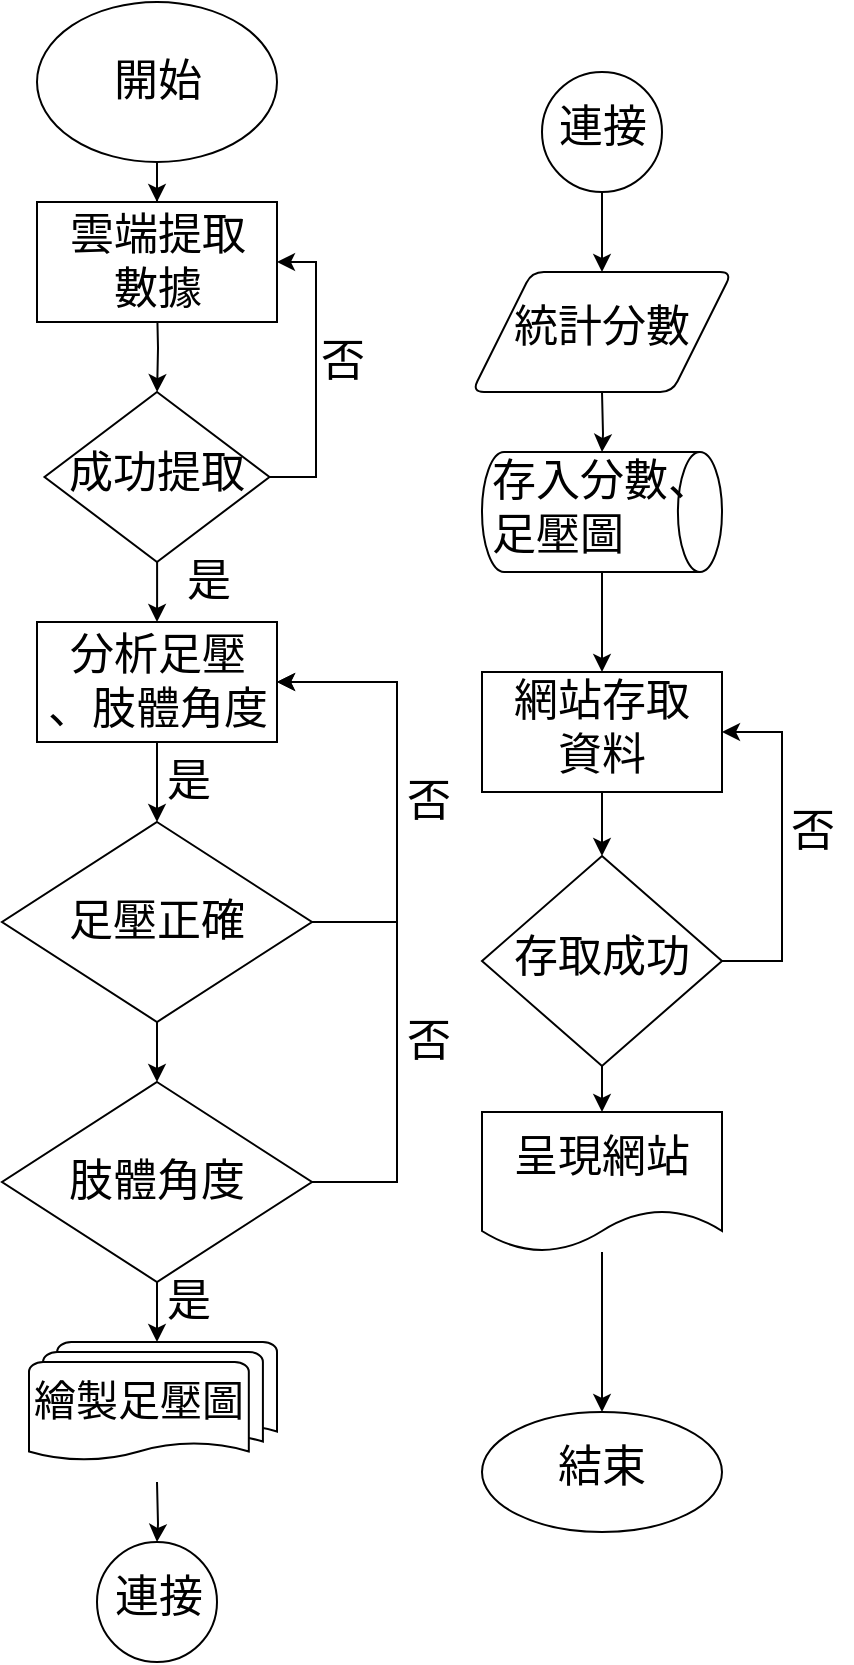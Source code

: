 <mxfile version="18.1.2" type="github">
  <diagram id="C5RBs43oDa-KdzZeNtuy" name="Page-1">
    <mxGraphModel dx="2031" dy="1089" grid="1" gridSize="10" guides="1" tooltips="1" connect="1" arrows="1" fold="1" page="1" pageScale="1" pageWidth="827" pageHeight="1169" math="0" shadow="0">
      <root>
        <mxCell id="WIyWlLk6GJQsqaUBKTNV-0" />
        <mxCell id="WIyWlLk6GJQsqaUBKTNV-1" parent="WIyWlLk6GJQsqaUBKTNV-0" />
        <mxCell id="DzdL4CI5yvtqsGjWjAdh-9" value="" style="edgeStyle=orthogonalEdgeStyle;rounded=0;orthogonalLoop=1;jettySize=auto;html=1;fontSize=22;" parent="WIyWlLk6GJQsqaUBKTNV-1" target="WIyWlLk6GJQsqaUBKTNV-6" edge="1">
          <mxGeometry relative="1" as="geometry">
            <mxPoint x="257.5" y="255" as="sourcePoint" />
          </mxGeometry>
        </mxCell>
        <mxCell id="DzdL4CI5yvtqsGjWjAdh-8" value="" style="edgeStyle=orthogonalEdgeStyle;rounded=0;orthogonalLoop=1;jettySize=auto;html=1;fontSize=22;" parent="WIyWlLk6GJQsqaUBKTNV-1" source="WIyWlLk6GJQsqaUBKTNV-6" target="DzdL4CI5yvtqsGjWjAdh-6" edge="1">
          <mxGeometry relative="1" as="geometry" />
        </mxCell>
        <mxCell id="DzdL4CI5yvtqsGjWjAdh-15" style="edgeStyle=orthogonalEdgeStyle;rounded=0;orthogonalLoop=1;jettySize=auto;html=1;entryX=1;entryY=0.5;entryDx=0;entryDy=0;fontSize=22;" parent="WIyWlLk6GJQsqaUBKTNV-1" source="WIyWlLk6GJQsqaUBKTNV-6" edge="1">
          <mxGeometry relative="1" as="geometry">
            <mxPoint x="317.5" y="235" as="targetPoint" />
            <Array as="points">
              <mxPoint x="337" y="343" />
              <mxPoint x="337" y="235" />
            </Array>
          </mxGeometry>
        </mxCell>
        <mxCell id="WIyWlLk6GJQsqaUBKTNV-6" value="成功提取" style="rhombus;whiteSpace=wrap;html=1;shadow=0;fontFamily=Helvetica;fontSize=22;align=center;strokeWidth=1;spacing=6;spacingTop=-4;" parent="WIyWlLk6GJQsqaUBKTNV-1" vertex="1">
          <mxGeometry x="201.25" y="300" width="112.5" height="85" as="geometry" />
        </mxCell>
        <mxCell id="DzdL4CI5yvtqsGjWjAdh-40" value="" style="edgeStyle=orthogonalEdgeStyle;rounded=0;orthogonalLoop=1;jettySize=auto;html=1;fontFamily=Courier New;fontSize=22;" parent="WIyWlLk6GJQsqaUBKTNV-1" source="DzdL4CI5yvtqsGjWjAdh-2" target="DzdL4CI5yvtqsGjWjAdh-39" edge="1">
          <mxGeometry relative="1" as="geometry" />
        </mxCell>
        <mxCell id="DzdL4CI5yvtqsGjWjAdh-2" value="&lt;span style=&quot;font-size: 22px;&quot;&gt;開始&lt;/span&gt;" style="ellipse;whiteSpace=wrap;html=1;shadow=0;fontSize=22;" parent="WIyWlLk6GJQsqaUBKTNV-1" vertex="1">
          <mxGeometry x="197.5" y="105" width="120" height="80" as="geometry" />
        </mxCell>
        <mxCell id="DzdL4CI5yvtqsGjWjAdh-11" value="" style="edgeStyle=orthogonalEdgeStyle;rounded=0;orthogonalLoop=1;jettySize=auto;html=1;fontSize=22;" parent="WIyWlLk6GJQsqaUBKTNV-1" source="DzdL4CI5yvtqsGjWjAdh-6" target="DzdL4CI5yvtqsGjWjAdh-10" edge="1">
          <mxGeometry relative="1" as="geometry" />
        </mxCell>
        <mxCell id="DzdL4CI5yvtqsGjWjAdh-6" value="分析足壓&lt;br style=&quot;font-size: 22px;&quot;&gt;&lt;span style=&quot;font-size: 22px;&quot;&gt;、肢體角度&lt;/span&gt;" style="rounded=0;whiteSpace=wrap;html=1;shadow=0;fontSize=22;align=center;" parent="WIyWlLk6GJQsqaUBKTNV-1" vertex="1">
          <mxGeometry x="197.5" y="415" width="120" height="60" as="geometry" />
        </mxCell>
        <mxCell id="DzdL4CI5yvtqsGjWjAdh-13" style="edgeStyle=orthogonalEdgeStyle;rounded=0;orthogonalLoop=1;jettySize=auto;html=1;entryX=1;entryY=0.5;entryDx=0;entryDy=0;fontSize=22;" parent="WIyWlLk6GJQsqaUBKTNV-1" source="DzdL4CI5yvtqsGjWjAdh-10" target="DzdL4CI5yvtqsGjWjAdh-6" edge="1">
          <mxGeometry relative="1" as="geometry">
            <Array as="points">
              <mxPoint x="377.5" y="565" />
              <mxPoint x="377.5" y="445" />
            </Array>
          </mxGeometry>
        </mxCell>
        <mxCell id="DzdL4CI5yvtqsGjWjAdh-23" value="" style="edgeStyle=orthogonalEdgeStyle;rounded=0;orthogonalLoop=1;jettySize=auto;html=1;fontSize=22;" parent="WIyWlLk6GJQsqaUBKTNV-1" source="DzdL4CI5yvtqsGjWjAdh-10" target="DzdL4CI5yvtqsGjWjAdh-22" edge="1">
          <mxGeometry relative="1" as="geometry" />
        </mxCell>
        <mxCell id="DzdL4CI5yvtqsGjWjAdh-10" value="足壓正確" style="rhombus;whiteSpace=wrap;html=1;rounded=0;shadow=0;fontSize=22;" parent="WIyWlLk6GJQsqaUBKTNV-1" vertex="1">
          <mxGeometry x="180" y="515" width="155" height="100" as="geometry" />
        </mxCell>
        <mxCell id="DzdL4CI5yvtqsGjWjAdh-16" value="否" style="text;html=1;align=center;verticalAlign=middle;resizable=0;points=[];autosize=1;strokeColor=none;fillColor=none;fontSize=22;" parent="WIyWlLk6GJQsqaUBKTNV-1" vertex="1">
          <mxGeometry x="330" y="270" width="40" height="30" as="geometry" />
        </mxCell>
        <mxCell id="DzdL4CI5yvtqsGjWjAdh-18" value="是" style="text;html=1;align=center;verticalAlign=middle;resizable=0;points=[];autosize=1;strokeColor=none;fillColor=none;fontSize=22;" parent="WIyWlLk6GJQsqaUBKTNV-1" vertex="1">
          <mxGeometry x="262.5" y="380" width="40" height="30" as="geometry" />
        </mxCell>
        <mxCell id="DzdL4CI5yvtqsGjWjAdh-19" value="否" style="text;html=1;align=center;verticalAlign=middle;resizable=0;points=[];autosize=1;strokeColor=none;fillColor=none;fontSize=22;" parent="WIyWlLk6GJQsqaUBKTNV-1" vertex="1">
          <mxGeometry x="372.5" y="490" width="40" height="30" as="geometry" />
        </mxCell>
        <mxCell id="DzdL4CI5yvtqsGjWjAdh-21" value="是" style="text;html=1;align=center;verticalAlign=middle;resizable=0;points=[];autosize=1;strokeColor=none;fillColor=none;fontSize=22;" parent="WIyWlLk6GJQsqaUBKTNV-1" vertex="1">
          <mxGeometry x="252.5" y="480" width="40" height="30" as="geometry" />
        </mxCell>
        <mxCell id="DzdL4CI5yvtqsGjWjAdh-24" style="edgeStyle=orthogonalEdgeStyle;rounded=0;orthogonalLoop=1;jettySize=auto;html=1;fontSize=22;" parent="WIyWlLk6GJQsqaUBKTNV-1" source="DzdL4CI5yvtqsGjWjAdh-22" edge="1">
          <mxGeometry relative="1" as="geometry">
            <mxPoint x="317.5" y="445" as="targetPoint" />
            <Array as="points">
              <mxPoint x="377.5" y="695" />
              <mxPoint x="377.5" y="445" />
            </Array>
          </mxGeometry>
        </mxCell>
        <mxCell id="DzdL4CI5yvtqsGjWjAdh-29" value="" style="edgeStyle=orthogonalEdgeStyle;rounded=0;orthogonalLoop=1;jettySize=auto;html=1;entryX=0.5;entryY=0;entryDx=0;entryDy=0;entryPerimeter=0;fontSize=22;" parent="WIyWlLk6GJQsqaUBKTNV-1" source="DzdL4CI5yvtqsGjWjAdh-22" edge="1">
          <mxGeometry relative="1" as="geometry">
            <mxPoint x="257.5" y="775" as="targetPoint" />
          </mxGeometry>
        </mxCell>
        <mxCell id="DzdL4CI5yvtqsGjWjAdh-22" value="肢體角度" style="rhombus;whiteSpace=wrap;html=1;rounded=0;shadow=0;fontSize=22;" parent="WIyWlLk6GJQsqaUBKTNV-1" vertex="1">
          <mxGeometry x="180" y="645" width="155" height="100" as="geometry" />
        </mxCell>
        <mxCell id="DzdL4CI5yvtqsGjWjAdh-33" value="" style="edgeStyle=orthogonalEdgeStyle;rounded=0;orthogonalLoop=1;jettySize=auto;html=1;fontFamily=Courier New;fontSize=22;" parent="WIyWlLk6GJQsqaUBKTNV-1" target="DzdL4CI5yvtqsGjWjAdh-32" edge="1">
          <mxGeometry relative="1" as="geometry">
            <mxPoint x="257.5" y="845" as="sourcePoint" />
          </mxGeometry>
        </mxCell>
        <mxCell id="DzdL4CI5yvtqsGjWjAdh-32" value="" style="verticalLabelPosition=bottom;verticalAlign=top;html=1;shape=mxgraph.flowchart.on-page_reference;shadow=0;fontFamily=Courier New;fontSize=22;strokeWidth=1;" parent="WIyWlLk6GJQsqaUBKTNV-1" vertex="1">
          <mxGeometry x="227.5" y="875" width="60" height="60" as="geometry" />
        </mxCell>
        <mxCell id="DzdL4CI5yvtqsGjWjAdh-34" value="連接" style="text;html=1;align=center;verticalAlign=middle;resizable=0;points=[];autosize=1;strokeColor=none;fillColor=none;fontSize=22;fontFamily=Courier New;" parent="WIyWlLk6GJQsqaUBKTNV-1" vertex="1">
          <mxGeometry x="227.5" y="890" width="60" height="30" as="geometry" />
        </mxCell>
        <mxCell id="DzdL4CI5yvtqsGjWjAdh-38" value="" style="edgeStyle=orthogonalEdgeStyle;rounded=0;orthogonalLoop=1;jettySize=auto;html=1;fontFamily=Courier New;fontSize=22;" parent="WIyWlLk6GJQsqaUBKTNV-1" source="DzdL4CI5yvtqsGjWjAdh-35" edge="1">
          <mxGeometry relative="1" as="geometry">
            <mxPoint x="480.0" y="240" as="targetPoint" />
          </mxGeometry>
        </mxCell>
        <mxCell id="DzdL4CI5yvtqsGjWjAdh-35" value="" style="verticalLabelPosition=bottom;verticalAlign=top;html=1;shape=mxgraph.flowchart.on-page_reference;shadow=0;fontFamily=Courier New;fontSize=22;strokeWidth=1;" parent="WIyWlLk6GJQsqaUBKTNV-1" vertex="1">
          <mxGeometry x="450" y="140" width="60" height="60" as="geometry" />
        </mxCell>
        <mxCell id="DzdL4CI5yvtqsGjWjAdh-36" value="連接" style="text;html=1;align=center;verticalAlign=middle;resizable=0;points=[];autosize=1;strokeColor=none;fillColor=none;fontSize=22;fontFamily=Courier New;" parent="WIyWlLk6GJQsqaUBKTNV-1" vertex="1">
          <mxGeometry x="450" y="155" width="60" height="30" as="geometry" />
        </mxCell>
        <mxCell id="DzdL4CI5yvtqsGjWjAdh-43" value="" style="edgeStyle=orthogonalEdgeStyle;rounded=0;orthogonalLoop=1;jettySize=auto;html=1;fontFamily=Courier New;fontSize=22;" parent="WIyWlLk6GJQsqaUBKTNV-1" target="DzdL4CI5yvtqsGjWjAdh-42" edge="1">
          <mxGeometry relative="1" as="geometry">
            <mxPoint x="480.0" y="300" as="sourcePoint" />
          </mxGeometry>
        </mxCell>
        <mxCell id="DzdL4CI5yvtqsGjWjAdh-39" value="&lt;span style=&quot;font-size: 22px;&quot;&gt;雲端提取&lt;br style=&quot;font-size: 22px;&quot;&gt;數據&lt;/span&gt;" style="whiteSpace=wrap;html=1;shadow=0;fontSize=22;" parent="WIyWlLk6GJQsqaUBKTNV-1" vertex="1">
          <mxGeometry x="197.5" y="205" width="120" height="60" as="geometry" />
        </mxCell>
        <mxCell id="DzdL4CI5yvtqsGjWjAdh-41" value="&lt;span style=&quot;font-family: helvetica; font-size: 21px;&quot;&gt;繪製足壓圖&lt;/span&gt;" style="strokeWidth=1;html=1;shape=mxgraph.flowchart.multi-document;whiteSpace=wrap;shadow=0;fontFamily=Courier New;fontSize=21;align=left;labelPosition=center;verticalLabelPosition=middle;verticalAlign=middle;" parent="WIyWlLk6GJQsqaUBKTNV-1" vertex="1">
          <mxGeometry x="193.5" y="775" width="124" height="60" as="geometry" />
        </mxCell>
        <mxCell id="DzdL4CI5yvtqsGjWjAdh-46" value="" style="edgeStyle=orthogonalEdgeStyle;rounded=0;orthogonalLoop=1;jettySize=auto;html=1;fontFamily=Courier New;fontSize=22;" parent="WIyWlLk6GJQsqaUBKTNV-1" source="DzdL4CI5yvtqsGjWjAdh-42" target="DzdL4CI5yvtqsGjWjAdh-45" edge="1">
          <mxGeometry relative="1" as="geometry" />
        </mxCell>
        <mxCell id="DzdL4CI5yvtqsGjWjAdh-42" value="存入分數、&lt;br style=&quot;font-size: 22px;&quot;&gt;&lt;div style=&quot;text-align: left; font-size: 22px;&quot;&gt;&lt;span style=&quot;font-size: 22px;&quot;&gt;足壓圖&lt;/span&gt;&lt;/div&gt;" style="strokeWidth=1;html=1;shape=mxgraph.flowchart.direct_data;whiteSpace=wrap;shadow=0;fontFamily=Courier New;fontSize=22;" parent="WIyWlLk6GJQsqaUBKTNV-1" vertex="1">
          <mxGeometry x="420" y="330" width="120" height="60" as="geometry" />
        </mxCell>
        <mxCell id="DzdL4CI5yvtqsGjWjAdh-44" value="統計分數" style="shape=parallelogram;html=1;strokeWidth=1;perimeter=parallelogramPerimeter;whiteSpace=wrap;rounded=1;arcSize=12;size=0.23;shadow=0;fontFamily=Courier New;fontSize=22;" parent="WIyWlLk6GJQsqaUBKTNV-1" vertex="1">
          <mxGeometry x="415" y="240" width="130" height="60" as="geometry" />
        </mxCell>
        <mxCell id="DzdL4CI5yvtqsGjWjAdh-49" value="" style="edgeStyle=orthogonalEdgeStyle;rounded=0;orthogonalLoop=1;jettySize=auto;html=1;fontFamily=Courier New;fontSize=22;" parent="WIyWlLk6GJQsqaUBKTNV-1" source="DzdL4CI5yvtqsGjWjAdh-45" target="DzdL4CI5yvtqsGjWjAdh-48" edge="1">
          <mxGeometry relative="1" as="geometry" />
        </mxCell>
        <mxCell id="DzdL4CI5yvtqsGjWjAdh-45" value="網站存取&lt;br&gt;資料" style="whiteSpace=wrap;html=1;fontSize=22;fontFamily=Courier New;strokeWidth=1;shadow=0;" parent="WIyWlLk6GJQsqaUBKTNV-1" vertex="1">
          <mxGeometry x="420" y="440" width="120" height="60" as="geometry" />
        </mxCell>
        <mxCell id="DzdL4CI5yvtqsGjWjAdh-50" style="edgeStyle=orthogonalEdgeStyle;rounded=0;orthogonalLoop=1;jettySize=auto;html=1;exitX=1;exitY=0.5;exitDx=0;exitDy=0;entryX=1;entryY=0.5;entryDx=0;entryDy=0;fontFamily=Courier New;fontSize=22;" parent="WIyWlLk6GJQsqaUBKTNV-1" source="DzdL4CI5yvtqsGjWjAdh-48" target="DzdL4CI5yvtqsGjWjAdh-45" edge="1">
          <mxGeometry relative="1" as="geometry">
            <Array as="points">
              <mxPoint x="570" y="584" />
              <mxPoint x="570" y="470" />
            </Array>
          </mxGeometry>
        </mxCell>
        <mxCell id="DzdL4CI5yvtqsGjWjAdh-55" value="" style="edgeStyle=orthogonalEdgeStyle;rounded=0;orthogonalLoop=1;jettySize=auto;html=1;fontFamily=Courier New;fontSize=22;" parent="WIyWlLk6GJQsqaUBKTNV-1" source="DzdL4CI5yvtqsGjWjAdh-48" target="DzdL4CI5yvtqsGjWjAdh-54" edge="1">
          <mxGeometry relative="1" as="geometry" />
        </mxCell>
        <mxCell id="DzdL4CI5yvtqsGjWjAdh-48" value="存取成功" style="rhombus;whiteSpace=wrap;html=1;fontSize=22;fontFamily=Courier New;strokeWidth=1;shadow=0;" parent="WIyWlLk6GJQsqaUBKTNV-1" vertex="1">
          <mxGeometry x="420" y="532" width="120" height="105" as="geometry" />
        </mxCell>
        <mxCell id="DzdL4CI5yvtqsGjWjAdh-51" value="否" style="text;html=1;align=center;verticalAlign=middle;resizable=0;points=[];autosize=1;strokeColor=none;fillColor=none;fontSize=22;" parent="WIyWlLk6GJQsqaUBKTNV-1" vertex="1">
          <mxGeometry x="565" y="505" width="40" height="30" as="geometry" />
        </mxCell>
        <mxCell id="DzdL4CI5yvtqsGjWjAdh-52" value="否" style="text;html=1;align=center;verticalAlign=middle;resizable=0;points=[];autosize=1;strokeColor=none;fillColor=none;fontSize=22;" parent="WIyWlLk6GJQsqaUBKTNV-1" vertex="1">
          <mxGeometry x="372.5" y="610" width="40" height="30" as="geometry" />
        </mxCell>
        <mxCell id="DzdL4CI5yvtqsGjWjAdh-53" value="是" style="text;html=1;align=center;verticalAlign=middle;resizable=0;points=[];autosize=1;strokeColor=none;fillColor=none;fontSize=22;" parent="WIyWlLk6GJQsqaUBKTNV-1" vertex="1">
          <mxGeometry x="252.5" y="740" width="40" height="30" as="geometry" />
        </mxCell>
        <mxCell id="DzdL4CI5yvtqsGjWjAdh-59" value="" style="edgeStyle=orthogonalEdgeStyle;rounded=0;orthogonalLoop=1;jettySize=auto;html=1;fontFamily=Courier New;fontSize=22;" parent="WIyWlLk6GJQsqaUBKTNV-1" source="DzdL4CI5yvtqsGjWjAdh-54" target="DzdL4CI5yvtqsGjWjAdh-58" edge="1">
          <mxGeometry relative="1" as="geometry" />
        </mxCell>
        <mxCell id="DzdL4CI5yvtqsGjWjAdh-54" value="呈現網站" style="shape=document;whiteSpace=wrap;html=1;boundedLbl=1;fontSize=22;fontFamily=Courier New;strokeWidth=1;shadow=0;" parent="WIyWlLk6GJQsqaUBKTNV-1" vertex="1">
          <mxGeometry x="420" y="660" width="120" height="70" as="geometry" />
        </mxCell>
        <mxCell id="DzdL4CI5yvtqsGjWjAdh-58" value="結束" style="ellipse;whiteSpace=wrap;html=1;fontSize=22;fontFamily=Courier New;strokeWidth=1;shadow=0;" parent="WIyWlLk6GJQsqaUBKTNV-1" vertex="1">
          <mxGeometry x="420" y="810" width="120" height="60" as="geometry" />
        </mxCell>
      </root>
    </mxGraphModel>
  </diagram>
</mxfile>
